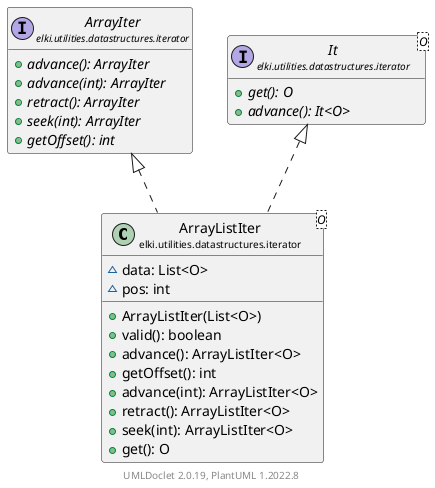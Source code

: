 @startuml
    remove .*\.(Instance|Par|Parameterizer|Factory)$
    set namespaceSeparator none
    hide empty fields
    hide empty methods

    class "<size:14>ArrayListIter\n<size:10>elki.utilities.datastructures.iterator" as elki.utilities.datastructures.iterator.ArrayListIter<O> [[ArrayListIter.html]] {
        ~data: List<O>
        ~pos: int
        +ArrayListIter(List<O>)
        +valid(): boolean
        +advance(): ArrayListIter<O>
        +getOffset(): int
        +advance(int): ArrayListIter<O>
        +retract(): ArrayListIter<O>
        +seek(int): ArrayListIter<O>
        +get(): O
    }

    interface "<size:14>ArrayIter\n<size:10>elki.utilities.datastructures.iterator" as elki.utilities.datastructures.iterator.ArrayIter [[ArrayIter.html]] {
        {abstract} +advance(): ArrayIter
        {abstract} +advance(int): ArrayIter
        {abstract} +retract(): ArrayIter
        {abstract} +seek(int): ArrayIter
        {abstract} +getOffset(): int
    }
    interface "<size:14>It\n<size:10>elki.utilities.datastructures.iterator" as elki.utilities.datastructures.iterator.It<O> [[It.html]] {
        {abstract} +get(): O
        {abstract} +advance(): It<O>
    }

    elki.utilities.datastructures.iterator.ArrayIter <|.. elki.utilities.datastructures.iterator.ArrayListIter
    elki.utilities.datastructures.iterator.It <|.. elki.utilities.datastructures.iterator.ArrayListIter

    center footer UMLDoclet 2.0.19, PlantUML 1.2022.8
@enduml
